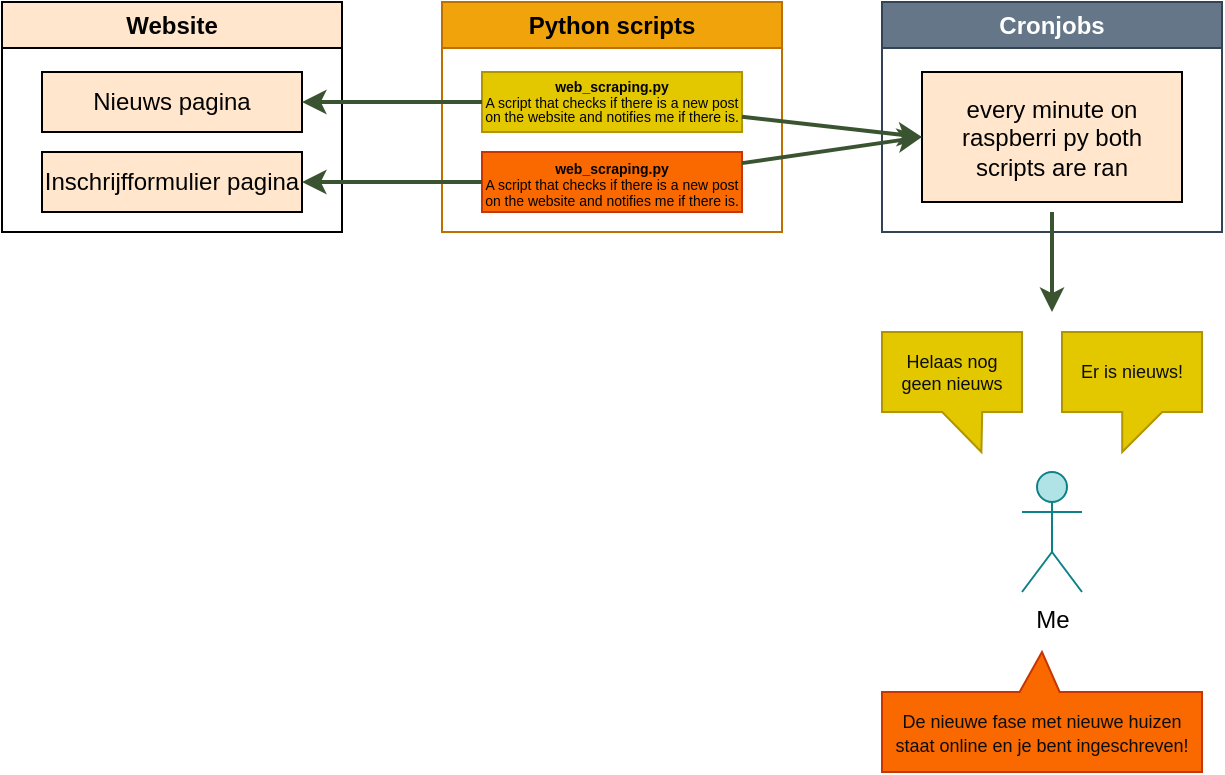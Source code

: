 <mxfile>
    <diagram id="Btb2WLoOVrugXf3QV6XN" name="first setup">
        <mxGraphModel dx="369" dy="303" grid="1" gridSize="10" guides="1" tooltips="1" connect="1" arrows="1" fold="1" page="1" pageScale="1" pageWidth="827" pageHeight="1169" math="0" shadow="0">
            <root>
                <mxCell id="0"/>
                <mxCell id="1" parent="0"/>
                <mxCell id="20" value="Me" style="shape=umlActor;verticalLabelPosition=bottom;verticalAlign=top;html=1;outlineConnect=0;fillColor=#b0e3e6;strokeColor=#0e8088;" vertex="1" parent="1">
                    <mxGeometry x="600" y="290" width="30" height="60" as="geometry"/>
                </mxCell>
                <mxCell id="22" value="Website" style="swimlane;whiteSpace=wrap;html=1;fontColor=#030303;fillColor=#FFE6CC;" vertex="1" parent="1">
                    <mxGeometry x="90" y="55" width="170" height="115" as="geometry">
                        <mxRectangle x="90" y="55" width="90" height="30" as="alternateBounds"/>
                    </mxGeometry>
                </mxCell>
                <mxCell id="11" value="&lt;font color=&quot;#030303&quot;&gt;Nieuws pagina&lt;/font&gt;" style="rounded=0;whiteSpace=wrap;html=1;fillColor=#FFE6CC;" vertex="1" parent="22">
                    <mxGeometry x="20" y="35" width="130" height="30" as="geometry"/>
                </mxCell>
                <mxCell id="23" value="&lt;font color=&quot;#030303&quot;&gt;Inschrijfformulier pagina&lt;/font&gt;" style="rounded=0;whiteSpace=wrap;html=1;fillColor=#FFE6CC;" vertex="1" parent="22">
                    <mxGeometry x="20" y="75" width="130" height="30" as="geometry"/>
                </mxCell>
                <mxCell id="c-toH_A7TmxNrjQhJg11-41" value="Python scripts" style="swimlane;whiteSpace=wrap;html=1;fontColor=#000000;fillColor=#f0a30a;strokeColor=#BD7000;" vertex="1" parent="1">
                    <mxGeometry x="310" y="55" width="170" height="115" as="geometry">
                        <mxRectangle x="90" y="55" width="90" height="30" as="alternateBounds"/>
                    </mxGeometry>
                </mxCell>
                <mxCell id="c-toH_A7TmxNrjQhJg11-42" value="&lt;p style=&quot;line-height: 110%; font-size: 7px;&quot;&gt;&lt;font style=&quot;font-size: 7px;&quot; color=&quot;#030303&quot;&gt;&lt;b style=&quot;font-size: 7px;&quot;&gt;web_scraping.py &lt;br style=&quot;font-size: 7px;&quot;&gt;&lt;/b&gt;A script that checks if there is a new post on the website and notifies me if there is.&lt;/font&gt;&lt;/p&gt;" style="rounded=0;whiteSpace=wrap;html=1;fillColor=#e3c800;fontColor=#000000;strokeColor=#B09500;align=center;fontSize=7;spacing=2;" vertex="1" parent="c-toH_A7TmxNrjQhJg11-41">
                    <mxGeometry x="20" y="35" width="130" height="30" as="geometry"/>
                </mxCell>
                <mxCell id="c-toH_A7TmxNrjQhJg11-43" value="&lt;p style=&quot;line-height: 50%;&quot;&gt;&lt;font style=&quot;font-size: 7px;&quot;&gt;&lt;b style=&quot;color: rgb(3, 3, 3);&quot;&gt;web_scraping.py&lt;br&gt;&lt;/b&gt;&lt;span style=&quot;color: rgb(3, 3, 3);&quot;&gt;A script that checks if there is a new post on the website and notifies me if there is.&lt;/span&gt;&lt;/font&gt;&lt;br&gt;&lt;/p&gt;" style="rounded=0;whiteSpace=wrap;html=1;fillColor=#fa6800;fontColor=#000000;strokeColor=#C73500;" vertex="1" parent="c-toH_A7TmxNrjQhJg11-41">
                    <mxGeometry x="20" y="75" width="130" height="30" as="geometry"/>
                </mxCell>
                <mxCell id="sVYA-P_zk5SEsgUEzxAb-44" value="Cronjobs" style="swimlane;whiteSpace=wrap;html=1;fontColor=#ffffff;fillColor=#647687;strokeColor=#314354;" vertex="1" parent="1">
                    <mxGeometry x="530" y="55" width="170" height="115" as="geometry">
                        <mxRectangle x="90" y="55" width="90" height="30" as="alternateBounds"/>
                    </mxGeometry>
                </mxCell>
                <mxCell id="sVYA-P_zk5SEsgUEzxAb-45" value="&lt;font color=&quot;#030303&quot;&gt;every minute on raspberri py both scripts are ran&lt;/font&gt;" style="rounded=0;whiteSpace=wrap;html=1;fillColor=#FFE6CC;" vertex="1" parent="sVYA-P_zk5SEsgUEzxAb-44">
                    <mxGeometry x="20" y="35" width="130" height="65" as="geometry"/>
                </mxCell>
                <mxCell id="sVYA-P_zk5SEsgUEzxAb-51" style="edgeStyle=none;html=1;entryX=1;entryY=0.5;entryDx=0;entryDy=0;strokeColor=#3A5431;strokeWidth=2;fontSize=10;fontColor=#5498F0;fillColor=#6d8764;" edge="1" parent="1" source="c-toH_A7TmxNrjQhJg11-42" target="11">
                    <mxGeometry relative="1" as="geometry"/>
                </mxCell>
                <mxCell id="sVYA-P_zk5SEsgUEzxAb-53" style="edgeStyle=none;html=1;entryX=1;entryY=0.5;entryDx=0;entryDy=0;strokeColor=#3A5431;strokeWidth=2;fontSize=10;fontColor=#5498F0;fillColor=#6d8764;" edge="1" parent="1" source="c-toH_A7TmxNrjQhJg11-43" target="23">
                    <mxGeometry relative="1" as="geometry"/>
                </mxCell>
                <mxCell id="sVYA-P_zk5SEsgUEzxAb-55" style="edgeStyle=none;html=1;strokeColor=#3A5431;strokeWidth=2;fontSize=10;fontColor=#5498F0;fillColor=#6d8764;" edge="1" parent="1">
                    <mxGeometry relative="1" as="geometry">
                        <mxPoint x="615" y="210" as="targetPoint"/>
                        <mxPoint x="615" y="160" as="sourcePoint"/>
                    </mxGeometry>
                </mxCell>
                <mxCell id="sVYA-P_zk5SEsgUEzxAb-57" value="&lt;font color=&quot;#0c0d0d&quot; style=&quot;font-size: 9px;&quot;&gt;Helaas nog geen nieuws&lt;/font&gt;" style="shape=callout;whiteSpace=wrap;html=1;perimeter=calloutPerimeter;fontSize=9;fontColor=#000000;fillColor=#e3c800;position2=0.71;size=20;position=0.43;strokeColor=#B09500;" vertex="1" parent="1">
                    <mxGeometry x="530" y="220" width="70" height="60" as="geometry"/>
                </mxCell>
                <mxCell id="sVYA-P_zk5SEsgUEzxAb-58" value="&lt;font color=&quot;#0c0d0d&quot; style=&quot;font-size: 9px;&quot;&gt;Er is nieuws!&lt;/font&gt;" style="shape=callout;whiteSpace=wrap;html=1;perimeter=calloutPerimeter;fontSize=9;fontColor=#000000;fillColor=#e3c800;position2=0.43;size=20;position=0.43;strokeColor=#B09500;" vertex="1" parent="1">
                    <mxGeometry x="620" y="220" width="70" height="60" as="geometry"/>
                </mxCell>
                <mxCell id="sVYA-P_zk5SEsgUEzxAb-63" style="edgeStyle=none;html=1;strokeColor=#3A5431;strokeWidth=2;fontSize=10;fontColor=#0c0d0d;fillColor=#6d8764;entryX=0;entryY=0.5;entryDx=0;entryDy=0;" edge="1" parent="1" source="c-toH_A7TmxNrjQhJg11-42" target="sVYA-P_zk5SEsgUEzxAb-45">
                    <mxGeometry relative="1" as="geometry">
                        <mxPoint x="540" y="105" as="targetPoint"/>
                    </mxGeometry>
                </mxCell>
                <mxCell id="sVYA-P_zk5SEsgUEzxAb-64" style="edgeStyle=none;shape=connector;rounded=1;html=1;entryX=0;entryY=0.5;entryDx=0;entryDy=0;labelBackgroundColor=default;strokeColor=#3A5431;strokeWidth=2;fontFamily=Helvetica;fontSize=10;fontColor=#0c0d0d;endArrow=classic;fillColor=#6d8764;" edge="1" parent="1" source="c-toH_A7TmxNrjQhJg11-43" target="sVYA-P_zk5SEsgUEzxAb-45">
                    <mxGeometry relative="1" as="geometry">
                        <mxPoint x="550" y="145" as="targetPoint"/>
                    </mxGeometry>
                </mxCell>
                <mxCell id="sVYA-P_zk5SEsgUEzxAb-71" value="&lt;font style=&quot;font-size: 9px;&quot; color=&quot;#0c0d0d&quot;&gt;De nieuwe fase met nieuwe huizen staat online en je bent ingeschreven!&lt;/font&gt;" style="shape=callout;whiteSpace=wrap;html=1;perimeter=calloutPerimeter;fontSize=10;fontColor=#000000;fillColor=#fa6800;position2=0.5;size=20;position=0.43;strokeColor=#C73500;direction=west;flipH=1;" vertex="1" parent="1">
                    <mxGeometry x="530" y="380" width="160" height="60" as="geometry"/>
                </mxCell>
            </root>
        </mxGraphModel>
    </diagram>
    <diagram id="Awly74gOMn7WTGIv4eed" name="testing">
        <mxGraphModel dx="906" dy="545" grid="1" gridSize="10" guides="1" tooltips="1" connect="1" arrows="1" fold="1" page="1" pageScale="1" pageWidth="827" pageHeight="1169" math="0" shadow="0">
            <root>
                <mxCell id="0"/>
                <mxCell id="1" parent="0"/>
                <mxCell id="f_beeOZ-ZoXexcSAF8iD-1" value="&lt;font color=&quot;#030303&quot;&gt;Website&lt;/font&gt;" style="rounded=0;whiteSpace=wrap;html=1;fillColor=#FFE6CC;" vertex="1" parent="1">
                    <mxGeometry x="150" y="90" width="80" height="100" as="geometry"/>
                </mxCell>
                <mxCell id="f_beeOZ-ZoXexcSAF8iD-2" value="&lt;font color=&quot;#030303&quot;&gt;Code&lt;/font&gt;" style="rounded=0;whiteSpace=wrap;html=1;fillColor=#0050ef;fontColor=#ffffff;strokeColor=#001DBC;" vertex="1" parent="1">
                    <mxGeometry x="150" y="220" width="80" height="100" as="geometry"/>
                </mxCell>
                <mxCell id="f_beeOZ-ZoXexcSAF8iD-3" value="&lt;font color=&quot;#030303&quot;&gt;Scheduler&lt;/font&gt;" style="rounded=0;whiteSpace=wrap;html=1;fillColor=#008a00;fontColor=#ffffff;strokeColor=#005700;" vertex="1" parent="1">
                    <mxGeometry x="150" y="350" width="80" height="100" as="geometry"/>
                </mxCell>
            </root>
        </mxGraphModel>
    </diagram>
</mxfile>